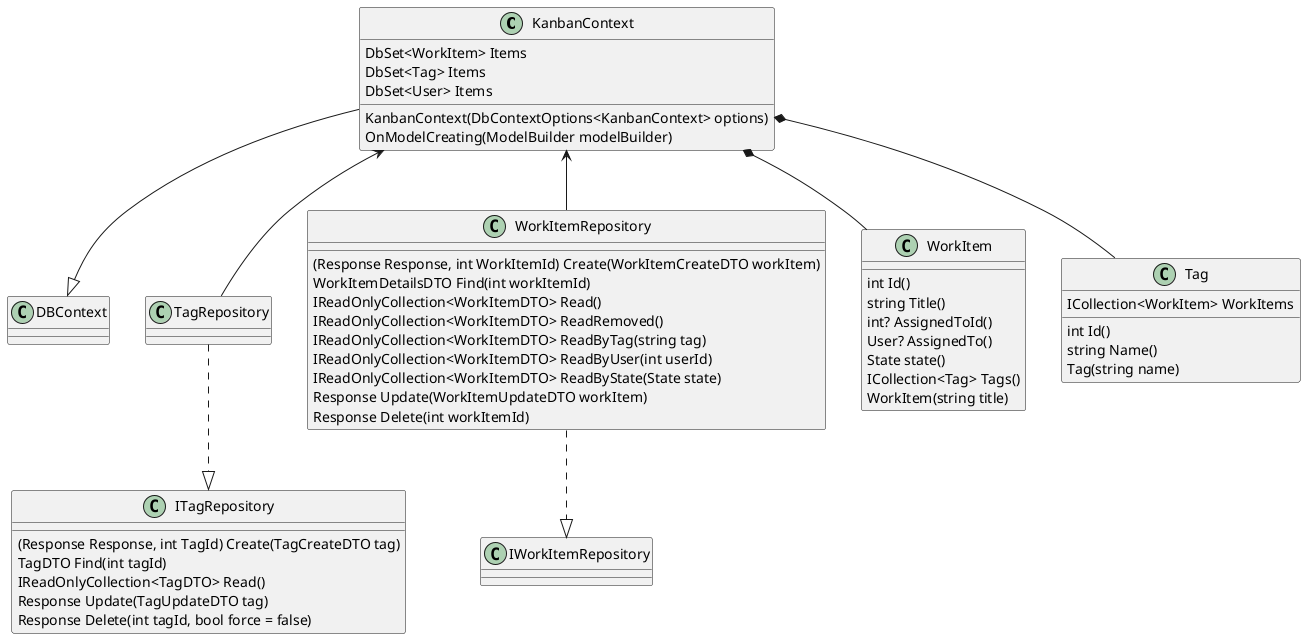 @startuml
class KanbanContext{
    DbSet<WorkItem> Items
    DbSet<Tag> Items
    DbSet<User> Items
    KanbanContext(DbContextOptions<KanbanContext> options)
    OnModelCreating(ModelBuilder modelBuilder)
}

class DBContext{
    
}
class ITagRepository{
    (Response Response, int TagId) Create(TagCreateDTO tag)
    TagDTO Find(int tagId)
    IReadOnlyCollection<TagDTO> Read()
    Response Update(TagUpdateDTO tag)
    Response Delete(int tagId, bool force = false)
    
}
class IWorkItemRepository{
    
}
class TagRepository{
    
}
class WorkItemRepository{
    (Response Response, int WorkItemId) Create(WorkItemCreateDTO workItem)
    WorkItemDetailsDTO Find(int workItemId)
    IReadOnlyCollection<WorkItemDTO> Read()
    IReadOnlyCollection<WorkItemDTO> ReadRemoved()
    IReadOnlyCollection<WorkItemDTO> ReadByTag(string tag)
    IReadOnlyCollection<WorkItemDTO> ReadByUser(int userId)
    IReadOnlyCollection<WorkItemDTO> ReadByState(State state)
    Response Update(WorkItemUpdateDTO workItem)
    Response Delete(int workItemId)
    
}
class WorkItem{
    int Id()
    string Title()
    int? AssignedToId()
    User? AssignedTo()
    State state()
    ICollection<Tag> Tags()
    WorkItem(string title)
}
class Tag{
    int Id()
    string Name()
    ICollection<WorkItem> WorkItems
    Tag(string name)
}

KanbanContext --|> DBContext
KanbanContext *-- Tag
KanbanContext *-- WorkItem
KanbanContext <-- TagRepository
KanbanContext <-- WorkItemRepository
TagRepository ..|> ITagRepository
WorkItemRepository ..|> IWorkItemRepository

@enduml